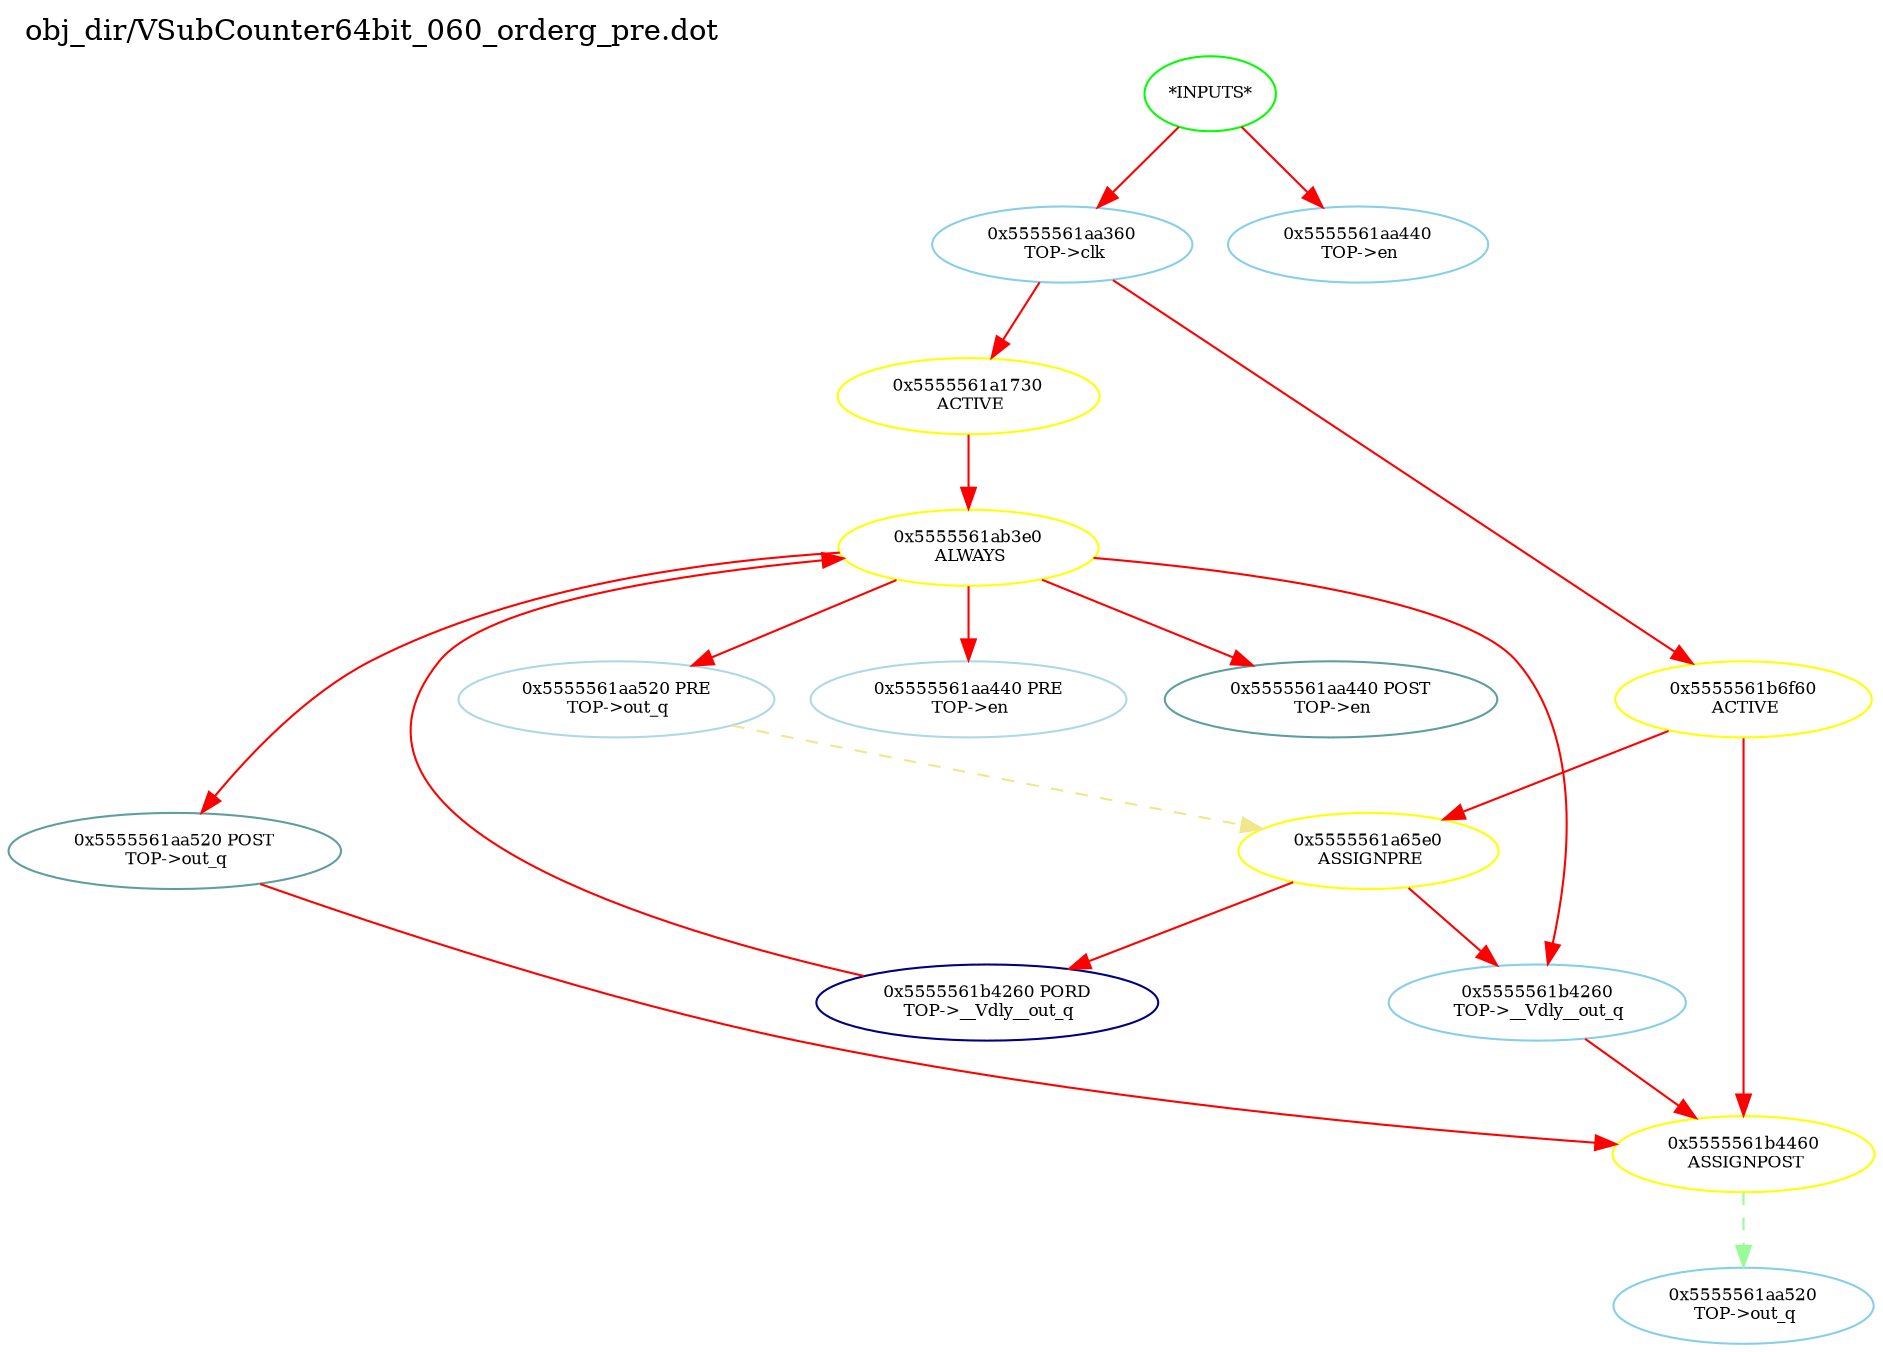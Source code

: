 digraph v3graph {
	graph	[label="obj_dir/VSubCounter64bit_060_orderg_pre.dot",
		 labelloc=t, labeljust=l,
		 //size="7.5,10",
		 rankdir=TB];
	n0	[fontsize=8 label="*INPUTS*", color=green];
	n0x5555561aa1a0_1	[fontsize=8 label="0x5555561aa360\n TOP->clk", color=skyblue];
	n0x5555561aa1a0_2	[fontsize=8 label="0x5555561aa440\n TOP->en", color=skyblue];
	n0x5555561aa1a0_3	[fontsize=8 label="0x5555561a1730\n ACTIVE", color=yellow];
	n0x5555561aa1a0_4	[fontsize=8 label="0x5555561ab3e0\n ALWAYS", color=yellow];
	n0x5555561aa1a0_5	[fontsize=8 label="0x5555561aa440 PRE\n TOP->en", color=lightblue];
	n0x5555561aa1a0_6	[fontsize=8 label="0x5555561aa440 POST\n TOP->en", color=CadetBlue];
	n0x5555561aa1a0_7	[fontsize=8 label="0x5555561aa520 PRE\n TOP->out_q", color=lightblue];
	n0x5555561aa1a0_8	[fontsize=8 label="0x5555561aa520 POST\n TOP->out_q", color=CadetBlue];
	n0x5555561aa1a0_9	[fontsize=8 label="0x5555561b4260 PORD\n TOP->__Vdly__out_q", color=NavyBlue];
	n0x5555561aa1a0_10	[fontsize=8 label="0x5555561b4260\n TOP->__Vdly__out_q", color=skyblue];
	n0x5555561aa1a0_11	[fontsize=8 label="0x5555561b6f60\n ACTIVE", color=yellow];
	n0x5555561aa1a0_12	[fontsize=8 label="0x5555561a65e0\n ASSIGNPRE", color=yellow];
	n0x5555561aa1a0_13	[fontsize=8 label="0x5555561b4460\n ASSIGNPOST", color=yellow];
	n0x5555561aa1a0_14	[fontsize=8 label="0x5555561aa520\n TOP->out_q", color=skyblue];
	n0 -> n0x5555561aa1a0_1 [fontsize=8 label="" weight=1 color=red];
	n0 -> n0x5555561aa1a0_2 [fontsize=8 label="" weight=1 color=red];
	n0x5555561aa1a0_1 -> n0x5555561aa1a0_3 [fontsize=8 label="" weight=8 color=red];
	n0x5555561aa1a0_1 -> n0x5555561aa1a0_11 [fontsize=8 label="" weight=8 color=red];
	n0x5555561aa1a0_3 -> n0x5555561aa1a0_4 [fontsize=8 label="" weight=32 color=red];
	n0x5555561aa1a0_4 -> n0x5555561aa1a0_5 [fontsize=8 label="" weight=32 color=red];
	n0x5555561aa1a0_4 -> n0x5555561aa1a0_6 [fontsize=8 label="" weight=2 color=red];
	n0x5555561aa1a0_4 -> n0x5555561aa1a0_7 [fontsize=8 label="" weight=32 color=red];
	n0x5555561aa1a0_4 -> n0x5555561aa1a0_8 [fontsize=8 label="" weight=2 color=red];
	n0x5555561aa1a0_4 -> n0x5555561aa1a0_10 [fontsize=8 label="" weight=32 color=red];
	n0x5555561aa1a0_7 -> n0x5555561aa1a0_12 [fontsize=8 label="" weight=3 color=khaki style=dashed];
	n0x5555561aa1a0_8 -> n0x5555561aa1a0_13 [fontsize=8 label="" weight=2 color=red];
	n0x5555561aa1a0_9 -> n0x5555561aa1a0_4 [fontsize=8 label="" weight=32 color=red];
	n0x5555561aa1a0_10 -> n0x5555561aa1a0_13 [fontsize=8 label="" weight=8 color=red];
	n0x5555561aa1a0_11 -> n0x5555561aa1a0_12 [fontsize=8 label="" weight=32 color=red];
	n0x5555561aa1a0_11 -> n0x5555561aa1a0_13 [fontsize=8 label="" weight=32 color=red];
	n0x5555561aa1a0_12 -> n0x5555561aa1a0_9 [fontsize=8 label="" weight=32 color=red];
	n0x5555561aa1a0_12 -> n0x5555561aa1a0_10 [fontsize=8 label="" weight=32 color=red];
	n0x5555561aa1a0_13 -> n0x5555561aa1a0_14 [fontsize=8 label="" weight=1 color=PaleGreen style=dashed];
}
